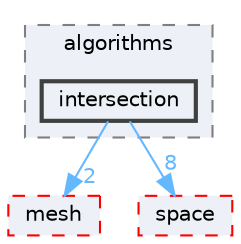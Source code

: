 digraph "/home/runner/work/vclib/vclib/include/vclib/algorithms/intersection"
{
 // LATEX_PDF_SIZE
  bgcolor="transparent";
  edge [fontname=Helvetica,fontsize=10,labelfontname=Helvetica,labelfontsize=10];
  node [fontname=Helvetica,fontsize=10,shape=box,height=0.2,width=0.4];
  compound=true
  subgraph clusterdir_184ccdea67371fe98b8576ffb8dc8f0b {
    graph [ bgcolor="#edf0f7", pencolor="grey50", label="algorithms", fontname=Helvetica,fontsize=10 style="filled,dashed", URL="dir_184ccdea67371fe98b8576ffb8dc8f0b.html",tooltip=""]
  dir_7698d2adaaee9753485ce51928fdf04b [label="intersection", fillcolor="#edf0f7", color="grey25", style="filled,bold", URL="dir_7698d2adaaee9753485ce51928fdf04b.html",tooltip=""];
  }
  dir_b7cba7c08bd1746e313314f7773d6465 [label="mesh", fillcolor="#edf0f7", color="red", style="filled,dashed", URL="dir_b7cba7c08bd1746e313314f7773d6465.html",tooltip=""];
  dir_f5c67e0d94465501863c6ccee7fad822 [label="space", fillcolor="#edf0f7", color="red", style="filled,dashed", URL="dir_f5c67e0d94465501863c6ccee7fad822.html",tooltip=""];
  dir_7698d2adaaee9753485ce51928fdf04b->dir_b7cba7c08bd1746e313314f7773d6465 [headlabel="2", labeldistance=1.5 headhref="dir_000023_000034.html" color="steelblue1" fontcolor="steelblue1"];
  dir_7698d2adaaee9753485ce51928fdf04b->dir_f5c67e0d94465501863c6ccee7fad822 [headlabel="8", labeldistance=1.5 headhref="dir_000023_000051.html" color="steelblue1" fontcolor="steelblue1"];
}
